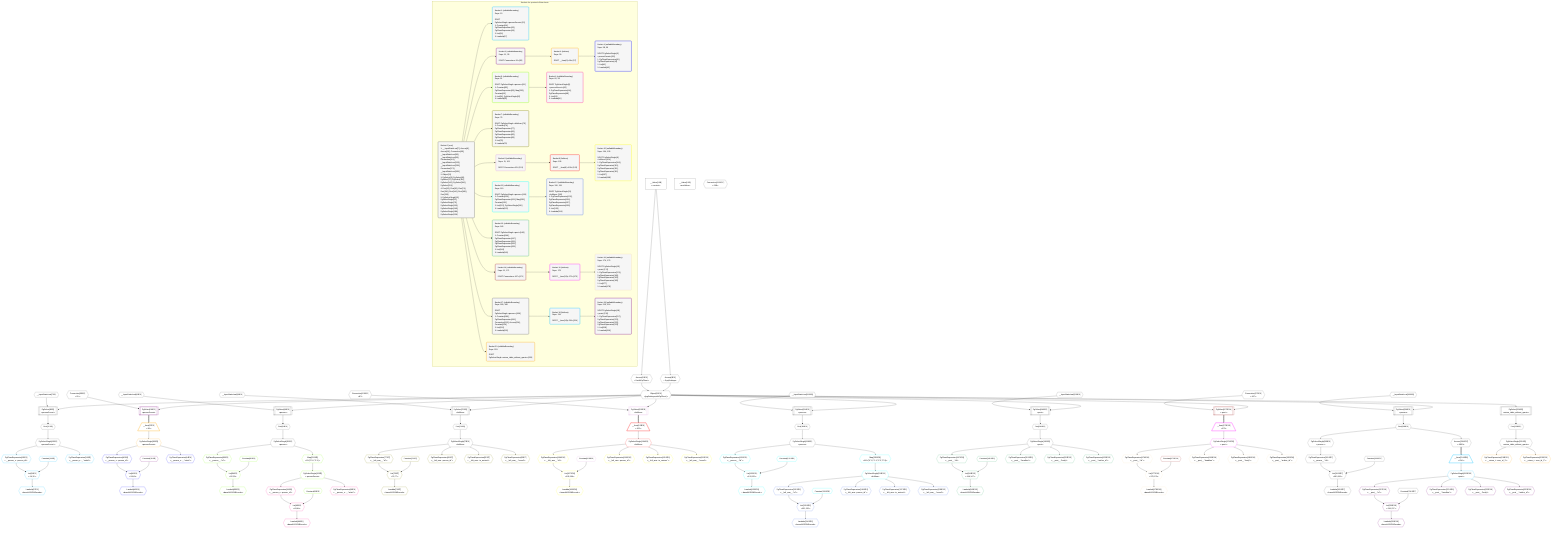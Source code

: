 %%{init: {'themeVariables': { 'fontSize': '12px'}}}%%
graph TD
    classDef path fill:#eee,stroke:#000,color:#000
    classDef plan fill:#fff,stroke-width:1px,color:#000
    classDef itemplan fill:#fff,stroke-width:2px,color:#000
    classDef unbatchedplan fill:#dff,stroke-width:1px,color:#000
    classDef sideeffectplan fill:#fcc,stroke-width:2px,color:#000
    classDef bucket fill:#f6f6f6,color:#000,stroke-width:2px,text-align:left


    %% define steps
    __Value3["__Value[3∈0]<br />ᐸcontextᐳ"]:::plan
    __Value5["__Value[5∈0]<br />ᐸrootValueᐳ"]:::plan
    __InputStaticLeaf7{{"__InputStaticLeaf[7∈0]"}}:::plan
    Access9{{"Access[9∈0]<br />ᐸ3.pgSettingsᐳ"}}:::plan
    Access10{{"Access[10∈0]<br />ᐸ3.withPgClientᐳ"}}:::plan
    Object11{{"Object[11∈0]<br />ᐸ{pgSettings,withPgClient}ᐳ"}}:::plan
    PgSelect8[["PgSelect[8∈0]<br />ᐸpersonSecretᐳ"]]:::plan
    First12{{"First[12∈0]"}}:::plan
    PgSelectSingle13{{"PgSelectSingle[13∈0]<br />ᐸpersonSecretᐳ"}}:::plan
    Constant14{{"Constant[14∈1]"}}:::plan
    PgClassExpression15{{"PgClassExpression[15∈1]<br />ᐸ__person_s...person_id”ᐳ"}}:::plan
    List16{{"List[16∈1]<br />ᐸ14,15ᐳ"}}:::plan
    Lambda17{{"Lambda[17∈1]<br />ᐸbase64JSONEncodeᐳ"}}:::plan
    PgClassExpression19{{"PgClassExpression[19∈1]<br />ᐸ__person_s..._.”sekrit”ᐳ"}}:::plan
    Connection35{{"Connection[35∈0]<br />ᐸ31ᐳ"}}:::plan
    PgSelect36[["PgSelect[36∈2]<br />ᐸpersonSecretᐳ"]]:::plan
    __Item37[/"__Item[37∈3]<br />ᐸ36ᐳ"\]:::itemplan
    PgSelectSingle38{{"PgSelectSingle[38∈3]<br />ᐸpersonSecretᐳ"}}:::plan
    Constant39{{"Constant[39∈2]"}}:::plan
    PgClassExpression40{{"PgClassExpression[40∈4]<br />ᐸ__person_s...person_id”ᐳ"}}:::plan
    List41{{"List[41∈4]<br />ᐸ39,40ᐳ"}}:::plan
    Lambda42{{"Lambda[42∈4]<br />ᐸbase64JSONEncodeᐳ"}}:::plan
    PgClassExpression44{{"PgClassExpression[44∈4]<br />ᐸ__person_s..._.”sekrit”ᐳ"}}:::plan
    __InputStaticLeaf45{{"__InputStaticLeaf[45∈0]"}}:::plan
    PgSelect46[["PgSelect[46∈0]<br />ᐸpersonᐳ"]]:::plan
    First50{{"First[50∈0]"}}:::plan
    PgSelectSingle51{{"PgSelectSingle[51∈0]<br />ᐸpersonᐳ"}}:::plan
    Constant52{{"Constant[52∈5]"}}:::plan
    PgClassExpression53{{"PgClassExpression[53∈5]<br />ᐸ__person__.”id”ᐳ"}}:::plan
    List54{{"List[54∈5]<br />ᐸ52,53ᐳ"}}:::plan
    Lambda55{{"Lambda[55∈5]<br />ᐸbase64JSONEncodeᐳ"}}:::plan
    Map232{{"Map[232∈5]<br />ᐸ51:{”0”:0,”1”:1}ᐳ"}}:::plan
    PgSelectSingle62{{"PgSelectSingle[62∈5]<br />ᐸpersonSecretᐳ"}}:::plan
    Constant63{{"Constant[63∈5]"}}:::plan
    PgClassExpression64{{"PgClassExpression[64∈6]<br />ᐸ__person_s...person_id”ᐳ"}}:::plan
    List65{{"List[65∈6]<br />ᐸ63,64ᐳ"}}:::plan
    Lambda66{{"Lambda[66∈6]<br />ᐸbase64JSONEncodeᐳ"}}:::plan
    PgClassExpression68{{"PgClassExpression[68∈6]<br />ᐸ__person_s..._.”sekrit”ᐳ"}}:::plan
    __InputStaticLeaf69{{"__InputStaticLeaf[69∈0]"}}:::plan
    PgSelect70[["PgSelect[70∈0]<br />ᐸleftArmᐳ"]]:::plan
    First74{{"First[74∈0]"}}:::plan
    PgSelectSingle75{{"PgSelectSingle[75∈0]<br />ᐸleftArmᐳ"}}:::plan
    Constant76{{"Constant[76∈7]"}}:::plan
    PgClassExpression77{{"PgClassExpression[77∈7]<br />ᐸ__left_arm__.”id”ᐳ"}}:::plan
    List78{{"List[78∈7]<br />ᐸ76,77ᐳ"}}:::plan
    Lambda79{{"Lambda[79∈7]<br />ᐸbase64JSONEncodeᐳ"}}:::plan
    PgClassExpression81{{"PgClassExpression[81∈7]<br />ᐸ__left_arm...person_id”ᐳ"}}:::plan
    PgClassExpression82{{"PgClassExpression[82∈7]<br />ᐸ__left_arm...in_metres”ᐳ"}}:::plan
    PgClassExpression83{{"PgClassExpression[83∈7]<br />ᐸ__left_arm__.”mood”ᐳ"}}:::plan
    Connection101{{"Connection[101∈0]<br />ᐸ97ᐳ"}}:::plan
    PgSelect102[["PgSelect[102∈8]<br />ᐸleftArmᐳ"]]:::plan
    __Item103[/"__Item[103∈9]<br />ᐸ102ᐳ"\]:::itemplan
    PgSelectSingle104{{"PgSelectSingle[104∈9]<br />ᐸleftArmᐳ"}}:::plan
    Constant105{{"Constant[105∈8]"}}:::plan
    PgClassExpression106{{"PgClassExpression[106∈10]<br />ᐸ__left_arm__.”id”ᐳ"}}:::plan
    List107{{"List[107∈10]<br />ᐸ105,106ᐳ"}}:::plan
    Lambda108{{"Lambda[108∈10]<br />ᐸbase64JSONEncodeᐳ"}}:::plan
    PgClassExpression110{{"PgClassExpression[110∈10]<br />ᐸ__left_arm...person_id”ᐳ"}}:::plan
    PgClassExpression111{{"PgClassExpression[111∈10]<br />ᐸ__left_arm...in_metres”ᐳ"}}:::plan
    PgClassExpression112{{"PgClassExpression[112∈10]<br />ᐸ__left_arm__.”mood”ᐳ"}}:::plan
    __InputStaticLeaf113{{"__InputStaticLeaf[113∈0]"}}:::plan
    PgSelect114[["PgSelect[114∈0]<br />ᐸpersonᐳ"]]:::plan
    First118{{"First[118∈0]"}}:::plan
    PgSelectSingle119{{"PgSelectSingle[119∈0]<br />ᐸpersonᐳ"}}:::plan
    Constant120{{"Constant[120∈11]"}}:::plan
    PgClassExpression121{{"PgClassExpression[121∈11]<br />ᐸ__person__.”id”ᐳ"}}:::plan
    List122{{"List[122∈11]<br />ᐸ120,121ᐳ"}}:::plan
    Lambda123{{"Lambda[123∈11]<br />ᐸbase64JSONEncodeᐳ"}}:::plan
    Map235{{"Map[235∈11]<br />ᐸ119:{”0”:0,”1”:1,”2”:2,”3”:3}ᐳ"}}:::plan
    PgSelectSingle130{{"PgSelectSingle[130∈11]<br />ᐸleftArmᐳ"}}:::plan
    Constant131{{"Constant[131∈11]"}}:::plan
    PgClassExpression132{{"PgClassExpression[132∈12]<br />ᐸ__left_arm__.”id”ᐳ"}}:::plan
    List133{{"List[133∈12]<br />ᐸ131,132ᐳ"}}:::plan
    Lambda134{{"Lambda[134∈12]<br />ᐸbase64JSONEncodeᐳ"}}:::plan
    PgClassExpression136{{"PgClassExpression[136∈12]<br />ᐸ__left_arm...person_id”ᐳ"}}:::plan
    PgClassExpression137{{"PgClassExpression[137∈12]<br />ᐸ__left_arm...in_metres”ᐳ"}}:::plan
    PgClassExpression138{{"PgClassExpression[138∈12]<br />ᐸ__left_arm__.”mood”ᐳ"}}:::plan
    __InputStaticLeaf139{{"__InputStaticLeaf[139∈0]"}}:::plan
    PgSelect140[["PgSelect[140∈0]<br />ᐸpostᐳ"]]:::plan
    First144{{"First[144∈0]"}}:::plan
    PgSelectSingle145{{"PgSelectSingle[145∈0]<br />ᐸpostᐳ"}}:::plan
    Constant146{{"Constant[146∈13]"}}:::plan
    PgClassExpression147{{"PgClassExpression[147∈13]<br />ᐸ__post__.”id”ᐳ"}}:::plan
    List148{{"List[148∈13]<br />ᐸ146,147ᐳ"}}:::plan
    Lambda149{{"Lambda[149∈13]<br />ᐸbase64JSONEncodeᐳ"}}:::plan
    PgClassExpression151{{"PgClassExpression[151∈13]<br />ᐸ__post__.”headline”ᐳ"}}:::plan
    PgClassExpression152{{"PgClassExpression[152∈13]<br />ᐸ__post__.”body”ᐳ"}}:::plan
    PgClassExpression153{{"PgClassExpression[153∈13]<br />ᐸ__post__.”author_id”ᐳ"}}:::plan
    Connection171{{"Connection[171∈0]<br />ᐸ167ᐳ"}}:::plan
    PgSelect172[["PgSelect[172∈14]<br />ᐸpostᐳ"]]:::plan
    __Item173[/"__Item[173∈15]<br />ᐸ172ᐳ"\]:::itemplan
    PgSelectSingle174{{"PgSelectSingle[174∈15]<br />ᐸpostᐳ"}}:::plan
    Constant175{{"Constant[175∈14]"}}:::plan
    PgClassExpression176{{"PgClassExpression[176∈16]<br />ᐸ__post__.”id”ᐳ"}}:::plan
    List177{{"List[177∈16]<br />ᐸ175,176ᐳ"}}:::plan
    Lambda178{{"Lambda[178∈16]<br />ᐸbase64JSONEncodeᐳ"}}:::plan
    PgClassExpression180{{"PgClassExpression[180∈16]<br />ᐸ__post__.”headline”ᐳ"}}:::plan
    PgClassExpression181{{"PgClassExpression[181∈16]<br />ᐸ__post__.”body”ᐳ"}}:::plan
    PgClassExpression182{{"PgClassExpression[182∈16]<br />ᐸ__post__.”author_id”ᐳ"}}:::plan
    __InputStaticLeaf183{{"__InputStaticLeaf[183∈0]"}}:::plan
    PgSelect184[["PgSelect[184∈0]<br />ᐸpersonᐳ"]]:::plan
    First188{{"First[188∈0]"}}:::plan
    PgSelectSingle189{{"PgSelectSingle[189∈0]<br />ᐸpersonᐳ"}}:::plan
    Constant190{{"Constant[190∈17]"}}:::plan
    PgClassExpression191{{"PgClassExpression[191∈17]<br />ᐸ__person__.”id”ᐳ"}}:::plan
    List192{{"List[192∈17]<br />ᐸ190,191ᐳ"}}:::plan
    Lambda193{{"Lambda[193∈17]<br />ᐸbase64JSONEncodeᐳ"}}:::plan
    Connection212{{"Connection[212∈17]<br />ᐸ208ᐳ"}}:::plan
    Access234{{"Access[234∈17]<br />ᐸ188.0ᐳ"}}:::plan
    __Item214[/"__Item[214∈18]<br />ᐸ234ᐳ"\]:::itemplan
    PgSelectSingle215{{"PgSelectSingle[215∈18]<br />ᐸpostᐳ"}}:::plan
    Constant216{{"Constant[216∈17]"}}:::plan
    PgClassExpression217{{"PgClassExpression[217∈19]<br />ᐸ__post__.”id”ᐳ"}}:::plan
    List218{{"List[218∈19]<br />ᐸ216,217ᐳ"}}:::plan
    Lambda219{{"Lambda[219∈19]<br />ᐸbase64JSONEncodeᐳ"}}:::plan
    PgClassExpression221{{"PgClassExpression[221∈19]<br />ᐸ__post__.”headline”ᐳ"}}:::plan
    PgClassExpression222{{"PgClassExpression[222∈19]<br />ᐸ__post__.”body”ᐳ"}}:::plan
    PgClassExpression223{{"PgClassExpression[223∈19]<br />ᐸ__post__.”author_id”ᐳ"}}:::plan
    PgSelect224[["PgSelect[224∈0]<br />ᐸreturn_table_without_grantsᐳ"]]:::plan
    First228{{"First[228∈0]"}}:::plan
    PgSelectSingle229{{"PgSelectSingle[229∈0]<br />ᐸreturn_table_without_grantsᐳ"}}:::plan
    PgClassExpression230{{"PgClassExpression[230∈20]<br />ᐸ__return_t...rson_id_1”ᐳ"}}:::plan
    PgClassExpression231{{"PgClassExpression[231∈20]<br />ᐸ__return_t...rson_id_2”ᐳ"}}:::plan

    %% plan dependencies
    __Value3 --> Access9
    __Value3 --> Access10
    Access9 & Access10 --> Object11
    Object11 & __InputStaticLeaf7 --> PgSelect8
    PgSelect8 --> First12
    First12 --> PgSelectSingle13
    PgSelectSingle13 --> PgClassExpression15
    Constant14 & PgClassExpression15 --> List16
    List16 --> Lambda17
    PgSelectSingle13 --> PgClassExpression19
    Object11 & Connection35 --> PgSelect36
    PgSelect36 ==> __Item37
    __Item37 --> PgSelectSingle38
    PgSelectSingle38 --> PgClassExpression40
    Constant39 & PgClassExpression40 --> List41
    List41 --> Lambda42
    PgSelectSingle38 --> PgClassExpression44
    Object11 & __InputStaticLeaf45 --> PgSelect46
    PgSelect46 --> First50
    First50 --> PgSelectSingle51
    PgSelectSingle51 --> PgClassExpression53
    Constant52 & PgClassExpression53 --> List54
    List54 --> Lambda55
    PgSelectSingle51 --> Map232
    Map232 --> PgSelectSingle62
    PgSelectSingle62 --> PgClassExpression64
    Constant63 & PgClassExpression64 --> List65
    List65 --> Lambda66
    PgSelectSingle62 --> PgClassExpression68
    Object11 & __InputStaticLeaf69 --> PgSelect70
    PgSelect70 --> First74
    First74 --> PgSelectSingle75
    PgSelectSingle75 --> PgClassExpression77
    Constant76 & PgClassExpression77 --> List78
    List78 --> Lambda79
    PgSelectSingle75 --> PgClassExpression81
    PgSelectSingle75 --> PgClassExpression82
    PgSelectSingle75 --> PgClassExpression83
    Object11 & Connection101 --> PgSelect102
    PgSelect102 ==> __Item103
    __Item103 --> PgSelectSingle104
    PgSelectSingle104 --> PgClassExpression106
    Constant105 & PgClassExpression106 --> List107
    List107 --> Lambda108
    PgSelectSingle104 --> PgClassExpression110
    PgSelectSingle104 --> PgClassExpression111
    PgSelectSingle104 --> PgClassExpression112
    Object11 & __InputStaticLeaf113 --> PgSelect114
    PgSelect114 --> First118
    First118 --> PgSelectSingle119
    PgSelectSingle119 --> PgClassExpression121
    Constant120 & PgClassExpression121 --> List122
    List122 --> Lambda123
    PgSelectSingle119 --> Map235
    Map235 --> PgSelectSingle130
    PgSelectSingle130 --> PgClassExpression132
    Constant131 & PgClassExpression132 --> List133
    List133 --> Lambda134
    PgSelectSingle130 --> PgClassExpression136
    PgSelectSingle130 --> PgClassExpression137
    PgSelectSingle130 --> PgClassExpression138
    Object11 & __InputStaticLeaf139 --> PgSelect140
    PgSelect140 --> First144
    First144 --> PgSelectSingle145
    PgSelectSingle145 --> PgClassExpression147
    Constant146 & PgClassExpression147 --> List148
    List148 --> Lambda149
    PgSelectSingle145 --> PgClassExpression151
    PgSelectSingle145 --> PgClassExpression152
    PgSelectSingle145 --> PgClassExpression153
    Object11 & Connection171 --> PgSelect172
    PgSelect172 ==> __Item173
    __Item173 --> PgSelectSingle174
    PgSelectSingle174 --> PgClassExpression176
    Constant175 & PgClassExpression176 --> List177
    List177 --> Lambda178
    PgSelectSingle174 --> PgClassExpression180
    PgSelectSingle174 --> PgClassExpression181
    PgSelectSingle174 --> PgClassExpression182
    Object11 & __InputStaticLeaf183 --> PgSelect184
    PgSelect184 --> First188
    First188 --> PgSelectSingle189
    PgSelectSingle189 --> PgClassExpression191
    Constant190 & PgClassExpression191 --> List192
    List192 --> Lambda193
    First188 --> Access234
    Access234 ==> __Item214
    __Item214 --> PgSelectSingle215
    PgSelectSingle215 --> PgClassExpression217
    Constant216 & PgClassExpression217 --> List218
    List218 --> Lambda219
    PgSelectSingle215 --> PgClassExpression221
    PgSelectSingle215 --> PgClassExpression222
    PgSelectSingle215 --> PgClassExpression223
    Object11 --> PgSelect224
    PgSelect224 --> First228
    First228 --> PgSelectSingle229
    PgSelectSingle229 --> PgClassExpression230
    PgSelectSingle229 --> PgClassExpression231

    subgraph "Buckets for queries/v4/rbac.basic"
    Bucket0("Bucket 0 (root)<br />1: __InputStaticLeaf[7], Access[9], Access[10], Connection[35], __InputStaticLeaf[45], __InputStaticLeaf[69], Connection[101], __InputStaticLeaf[113], __InputStaticLeaf[139], Connection[171], __InputStaticLeaf[183]<br />2: Object[11]<br />3: PgSelect[8], PgSelect[46], PgSelect[70], PgSelect[114], PgSelect[140], PgSelect[184], PgSelect[224]<br />4: First[12], First[50], First[74], First[118], First[144], First[188], First[228]<br />5: PgSelectSingle[13], PgSelectSingle[51], PgSelectSingle[75], PgSelectSingle[119], PgSelectSingle[145], PgSelectSingle[189], PgSelectSingle[229]"):::bucket
    classDef bucket0 stroke:#696969
    class Bucket0,__Value3,__Value5,__InputStaticLeaf7,PgSelect8,Access9,Access10,Object11,First12,PgSelectSingle13,Connection35,__InputStaticLeaf45,PgSelect46,First50,PgSelectSingle51,__InputStaticLeaf69,PgSelect70,First74,PgSelectSingle75,Connection101,__InputStaticLeaf113,PgSelect114,First118,PgSelectSingle119,__InputStaticLeaf139,PgSelect140,First144,PgSelectSingle145,Connection171,__InputStaticLeaf183,PgSelect184,First188,PgSelectSingle189,PgSelect224,First228,PgSelectSingle229 bucket0
    Bucket1("Bucket 1 (nullableBoundary)<br />Deps: 13<br /><br />ROOT PgSelectSingleᐸpersonSecretᐳ[13]<br />1: Constant[14], PgClassExpression[15], PgClassExpression[19]<br />2: List[16]<br />3: Lambda[17]"):::bucket
    classDef bucket1 stroke:#00bfff
    class Bucket1,Constant14,PgClassExpression15,List16,Lambda17,PgClassExpression19 bucket1
    Bucket2("Bucket 2 (nullableBoundary)<br />Deps: 11, 35<br /><br />ROOT Connectionᐸ31ᐳ[35]"):::bucket
    classDef bucket2 stroke:#7f007f
    class Bucket2,PgSelect36,Constant39 bucket2
    Bucket3("Bucket 3 (listItem)<br />Deps: 39<br /><br />ROOT __Item{3}ᐸ36ᐳ[37]"):::bucket
    classDef bucket3 stroke:#ffa500
    class Bucket3,__Item37,PgSelectSingle38 bucket3
    Bucket4("Bucket 4 (nullableBoundary)<br />Deps: 38, 39<br /><br />ROOT PgSelectSingle{3}ᐸpersonSecretᐳ[38]<br />1: PgClassExpression[40], PgClassExpression[44]<br />2: List[41]<br />3: Lambda[42]"):::bucket
    classDef bucket4 stroke:#0000ff
    class Bucket4,PgClassExpression40,List41,Lambda42,PgClassExpression44 bucket4
    Bucket5("Bucket 5 (nullableBoundary)<br />Deps: 51<br /><br />ROOT PgSelectSingleᐸpersonᐳ[51]<br />1: Constant[52], PgClassExpression[53], Map[232], Constant[63]<br />2: List[54], PgSelectSingle[62]<br />3: Lambda[55]"):::bucket
    classDef bucket5 stroke:#7fff00
    class Bucket5,Constant52,PgClassExpression53,List54,Lambda55,PgSelectSingle62,Constant63,Map232 bucket5
    Bucket6("Bucket 6 (nullableBoundary)<br />Deps: 62, 63<br /><br />ROOT PgSelectSingle{5}ᐸpersonSecretᐳ[62]<br />1: PgClassExpression[64], PgClassExpression[68]<br />2: List[65]<br />3: Lambda[66]"):::bucket
    classDef bucket6 stroke:#ff1493
    class Bucket6,PgClassExpression64,List65,Lambda66,PgClassExpression68 bucket6
    Bucket7("Bucket 7 (nullableBoundary)<br />Deps: 75<br /><br />ROOT PgSelectSingleᐸleftArmᐳ[75]<br />1: Constant[76], PgClassExpression[77], PgClassExpression[81], PgClassExpression[82], PgClassExpression[83]<br />2: List[78]<br />3: Lambda[79]"):::bucket
    classDef bucket7 stroke:#808000
    class Bucket7,Constant76,PgClassExpression77,List78,Lambda79,PgClassExpression81,PgClassExpression82,PgClassExpression83 bucket7
    Bucket8("Bucket 8 (nullableBoundary)<br />Deps: 11, 101<br /><br />ROOT Connectionᐸ97ᐳ[101]"):::bucket
    classDef bucket8 stroke:#dda0dd
    class Bucket8,PgSelect102,Constant105 bucket8
    Bucket9("Bucket 9 (listItem)<br />Deps: 105<br /><br />ROOT __Item{9}ᐸ102ᐳ[103]"):::bucket
    classDef bucket9 stroke:#ff0000
    class Bucket9,__Item103,PgSelectSingle104 bucket9
    Bucket10("Bucket 10 (nullableBoundary)<br />Deps: 104, 105<br /><br />ROOT PgSelectSingle{9}ᐸleftArmᐳ[104]<br />1: PgClassExpression[106], PgClassExpression[110], PgClassExpression[111], PgClassExpression[112]<br />2: List[107]<br />3: Lambda[108]"):::bucket
    classDef bucket10 stroke:#ffff00
    class Bucket10,PgClassExpression106,List107,Lambda108,PgClassExpression110,PgClassExpression111,PgClassExpression112 bucket10
    Bucket11("Bucket 11 (nullableBoundary)<br />Deps: 119<br /><br />ROOT PgSelectSingleᐸpersonᐳ[119]<br />1: Constant[120], PgClassExpression[121], Map[235], Constant[131]<br />2: List[122], PgSelectSingle[130]<br />3: Lambda[123]"):::bucket
    classDef bucket11 stroke:#00ffff
    class Bucket11,Constant120,PgClassExpression121,List122,Lambda123,PgSelectSingle130,Constant131,Map235 bucket11
    Bucket12("Bucket 12 (nullableBoundary)<br />Deps: 130, 131<br /><br />ROOT PgSelectSingle{11}ᐸleftArmᐳ[130]<br />1: PgClassExpression[132], PgClassExpression[136], PgClassExpression[137], PgClassExpression[138]<br />2: List[133]<br />3: Lambda[134]"):::bucket
    classDef bucket12 stroke:#4169e1
    class Bucket12,PgClassExpression132,List133,Lambda134,PgClassExpression136,PgClassExpression137,PgClassExpression138 bucket12
    Bucket13("Bucket 13 (nullableBoundary)<br />Deps: 145<br /><br />ROOT PgSelectSingleᐸpostᐳ[145]<br />1: Constant[146], PgClassExpression[147], PgClassExpression[151], PgClassExpression[152], PgClassExpression[153]<br />2: List[148]<br />3: Lambda[149]"):::bucket
    classDef bucket13 stroke:#3cb371
    class Bucket13,Constant146,PgClassExpression147,List148,Lambda149,PgClassExpression151,PgClassExpression152,PgClassExpression153 bucket13
    Bucket14("Bucket 14 (nullableBoundary)<br />Deps: 11, 171<br /><br />ROOT Connectionᐸ167ᐳ[171]"):::bucket
    classDef bucket14 stroke:#a52a2a
    class Bucket14,PgSelect172,Constant175 bucket14
    Bucket15("Bucket 15 (listItem)<br />Deps: 175<br /><br />ROOT __Item{15}ᐸ172ᐳ[173]"):::bucket
    classDef bucket15 stroke:#ff00ff
    class Bucket15,__Item173,PgSelectSingle174 bucket15
    Bucket16("Bucket 16 (nullableBoundary)<br />Deps: 174, 175<br /><br />ROOT PgSelectSingle{15}ᐸpostᐳ[174]<br />1: PgClassExpression[176], PgClassExpression[180], PgClassExpression[181], PgClassExpression[182]<br />2: List[177]<br />3: Lambda[178]"):::bucket
    classDef bucket16 stroke:#f5deb3
    class Bucket16,PgClassExpression176,List177,Lambda178,PgClassExpression180,PgClassExpression181,PgClassExpression182 bucket16
    Bucket17("Bucket 17 (nullableBoundary)<br />Deps: 189, 188<br /><br />ROOT PgSelectSingleᐸpersonᐳ[189]<br />1: Constant[190], PgClassExpression[191], Connection[212], Access[234], Constant[216]<br />2: List[192]<br />3: Lambda[193]"):::bucket
    classDef bucket17 stroke:#696969
    class Bucket17,Constant190,PgClassExpression191,List192,Lambda193,Connection212,Constant216,Access234 bucket17
    Bucket18("Bucket 18 (listItem)<br />Deps: 216<br /><br />ROOT __Item{18}ᐸ234ᐳ[214]"):::bucket
    classDef bucket18 stroke:#00bfff
    class Bucket18,__Item214,PgSelectSingle215 bucket18
    Bucket19("Bucket 19 (nullableBoundary)<br />Deps: 215, 216<br /><br />ROOT PgSelectSingle{18}ᐸpostᐳ[215]<br />1: PgClassExpression[217], PgClassExpression[221], PgClassExpression[222], PgClassExpression[223]<br />2: List[218]<br />3: Lambda[219]"):::bucket
    classDef bucket19 stroke:#7f007f
    class Bucket19,PgClassExpression217,List218,Lambda219,PgClassExpression221,PgClassExpression222,PgClassExpression223 bucket19
    Bucket20("Bucket 20 (nullableBoundary)<br />Deps: 229<br /><br />ROOT PgSelectSingleᐸreturn_table_without_grantsᐳ[229]"):::bucket
    classDef bucket20 stroke:#ffa500
    class Bucket20,PgClassExpression230,PgClassExpression231 bucket20
    Bucket0 --> Bucket1 & Bucket2 & Bucket5 & Bucket7 & Bucket8 & Bucket11 & Bucket13 & Bucket14 & Bucket17 & Bucket20
    Bucket2 --> Bucket3
    Bucket3 --> Bucket4
    Bucket5 --> Bucket6
    Bucket8 --> Bucket9
    Bucket9 --> Bucket10
    Bucket11 --> Bucket12
    Bucket14 --> Bucket15
    Bucket15 --> Bucket16
    Bucket17 --> Bucket18
    Bucket18 --> Bucket19
    end